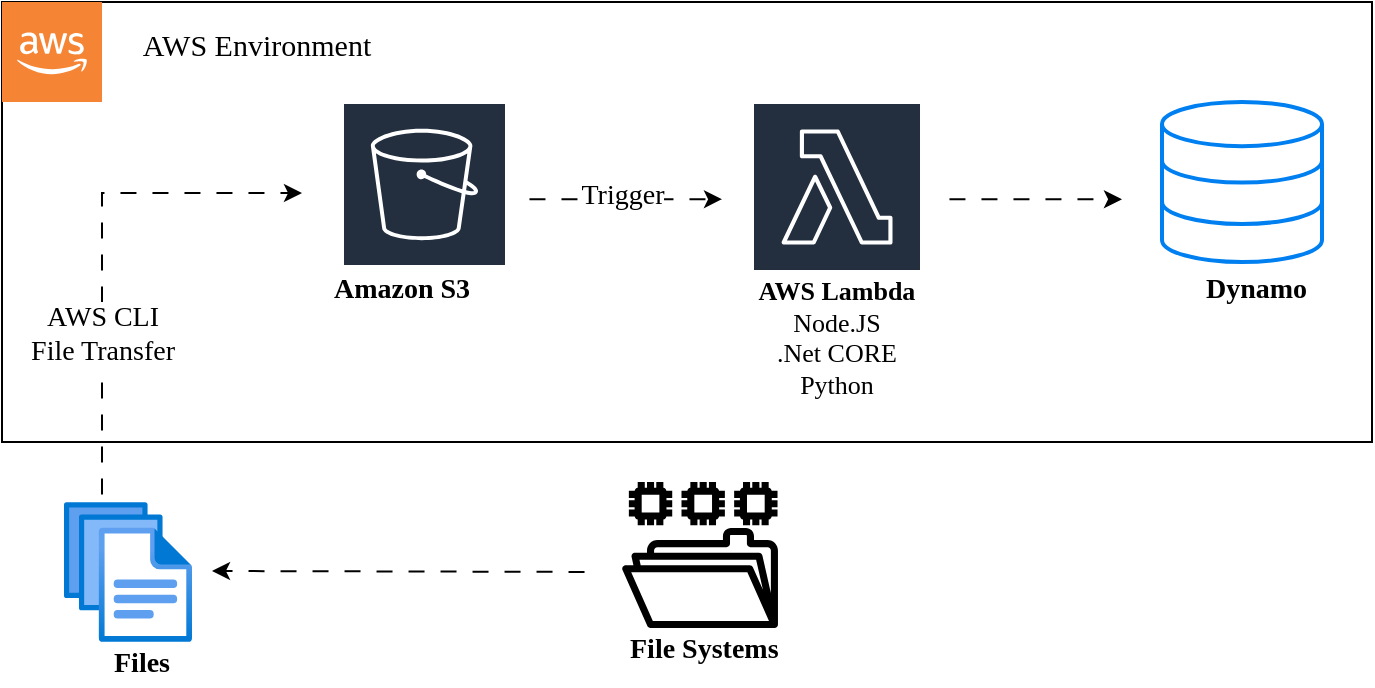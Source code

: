 <mxfile version="28.2.5">
  <diagram name="Page-1" id="aaaa8250-4180-3840-79b5-4cada1eebb92">
    <mxGraphModel dx="1223" dy="781" grid="1" gridSize="10" guides="1" tooltips="1" connect="1" arrows="1" fold="1" page="1" pageScale="1" pageWidth="850" pageHeight="1100" background="none" math="0" shadow="0">
      <root>
        <mxCell id="0" />
        <mxCell id="1" parent="0" />
        <mxCell id="rxPMCwID-vaZJ7fcNi88-3" value="" style="whiteSpace=wrap;html=1;" vertex="1" parent="1">
          <mxGeometry x="50" y="210" width="685" height="220" as="geometry" />
        </mxCell>
        <mxCell id="M_QHoluWBeuM_HqIinLl-28" style="edgeStyle=orthogonalEdgeStyle;rounded=0;orthogonalLoop=1;jettySize=auto;html=1;flowAnimation=1;fontFamily=Times New Roman;fontSize=14;" parent="1" edge="1">
          <mxGeometry relative="1" as="geometry">
            <mxPoint x="410" y="308.6" as="targetPoint" />
            <mxPoint x="310" y="308.6" as="sourcePoint" />
          </mxGeometry>
        </mxCell>
        <mxCell id="dRUmLWO6tAiu00GdCcpR-14" value="&lt;p dir=&quot;auto&quot; style=&quot;white-space: pre-wrap;&quot;&gt;Trigger&lt;/p&gt;" style="edgeLabel;html=1;align=center;verticalAlign=middle;resizable=0;points=[];fontFamily=Times New Roman;fontSize=14;" parent="M_QHoluWBeuM_HqIinLl-28" vertex="1" connectable="0">
          <mxGeometry x="-0.44" y="-1" relative="1" as="geometry">
            <mxPoint x="22" y="-3" as="offset" />
          </mxGeometry>
        </mxCell>
        <mxCell id="M_QHoluWBeuM_HqIinLl-29" style="edgeStyle=orthogonalEdgeStyle;rounded=0;orthogonalLoop=1;jettySize=auto;html=1;flowAnimation=1;fontFamily=Times New Roman;fontSize=14;" parent="1" edge="1">
          <mxGeometry relative="1" as="geometry">
            <mxPoint x="610" y="308.638" as="targetPoint" />
            <mxPoint x="520" y="308.6" as="sourcePoint" />
          </mxGeometry>
        </mxCell>
        <mxCell id="M_QHoluWBeuM_HqIinLl-24" value="" style="endArrow=classic;html=1;rounded=0;flowAnimation=1;fontFamily=Times New Roman;fontSize=14;" parent="1" edge="1">
          <mxGeometry width="50" height="50" relative="1" as="geometry">
            <mxPoint x="345" y="494.98" as="sourcePoint" />
            <mxPoint x="155" y="494.5" as="targetPoint" />
          </mxGeometry>
        </mxCell>
        <mxCell id="M_QHoluWBeuM_HqIinLl-26" style="edgeStyle=orthogonalEdgeStyle;rounded=0;orthogonalLoop=1;jettySize=auto;html=1;entryX=0;entryY=0.5;entryDx=0;entryDy=0;entryPerimeter=0;flowAnimation=1;fontFamily=Times New Roman;fontSize=14;" parent="1" edge="1">
          <mxGeometry relative="1" as="geometry">
            <Array as="points">
              <mxPoint x="100" y="305" />
            </Array>
            <mxPoint x="100" y="460" as="sourcePoint" />
            <mxPoint x="200" y="305.5" as="targetPoint" />
          </mxGeometry>
        </mxCell>
        <mxCell id="M_QHoluWBeuM_HqIinLl-27" value="AWS CLI &#xa;File Transfer" style="edgeLabel;html=1;align=center;verticalAlign=middle;resizable=0;points=[];spacing=-1;spacingTop=-4;fontFamily=Times New Roman;fontSize=14;" parent="M_QHoluWBeuM_HqIinLl-26" vertex="1" connectable="0">
          <mxGeometry x="-0.118" y="-1" relative="1" as="geometry">
            <mxPoint x="-1" y="30" as="offset" />
          </mxGeometry>
        </mxCell>
        <mxCell id="dRUmLWO6tAiu00GdCcpR-6" value="" style="html=1;verticalLabelPosition=bottom;align=center;labelBackgroundColor=#ffffff;verticalAlign=top;strokeWidth=2;strokeColor=#0080F0;shadow=0;dashed=0;shape=mxgraph.ios7.icons.data;fontFamily=Times New Roman;fontSize=14;" parent="1" vertex="1">
          <mxGeometry x="630" y="260" width="80" height="80" as="geometry" />
        </mxCell>
        <mxCell id="dRUmLWO6tAiu00GdCcpR-7" value="File Systems" style="text;whiteSpace=wrap;fontStyle=1;spacing=4;spacingTop=-5;fontFamily=Times New Roman;fontSize=14;" parent="1" vertex="1">
          <mxGeometry x="360" y="522" width="84" height="30" as="geometry" />
        </mxCell>
        <mxCell id="dRUmLWO6tAiu00GdCcpR-8" value="" style="sketch=0;outlineConnect=0;fontColor=#232F3E;gradientColor=none;fillColor=#000000;strokeColor=none;dashed=0;verticalLabelPosition=bottom;verticalAlign=top;align=center;html=1;fontSize=14;fontStyle=0;aspect=fixed;pointerEvents=1;shape=mxgraph.aws4.file_system;fontFamily=Times New Roman;" parent="1" vertex="1">
          <mxGeometry x="360" y="450" width="78" height="73" as="geometry" />
        </mxCell>
        <mxCell id="dRUmLWO6tAiu00GdCcpR-9" value="" style="image;aspect=fixed;html=1;points=[];align=center;fontSize=14;image=img/lib/azure2/general/Files.svg;fontFamily=Times New Roman;" parent="1" vertex="1">
          <mxGeometry x="81" y="460" width="64" height="70" as="geometry" />
        </mxCell>
        <mxCell id="dRUmLWO6tAiu00GdCcpR-10" value="Files" style="text;whiteSpace=wrap;spacing=-2;spacingTop=2;fontStyle=1;fontFamily=Times New Roman;fontSize=14;" parent="1" vertex="1">
          <mxGeometry x="108" y="528" width="36" height="20" as="geometry" />
        </mxCell>
        <mxCell id="dRUmLWO6tAiu00GdCcpR-12" value="" style="sketch=0;outlineConnect=0;fontColor=#232F3E;gradientColor=none;strokeColor=#ffffff;fillColor=#232F3E;dashed=0;verticalLabelPosition=middle;verticalAlign=bottom;align=center;html=1;whiteSpace=wrap;fontSize=14;fontStyle=1;spacing=3;shape=mxgraph.aws4.productIcon;prIcon=mxgraph.aws4.s3;fontFamily=Times New Roman;" parent="1" vertex="1">
          <mxGeometry x="220" y="260" width="82.5" height="71.35" as="geometry" />
        </mxCell>
        <mxCell id="dRUmLWO6tAiu00GdCcpR-13" value="Amazon S3" style="text;whiteSpace=wrap;html=1;fontStyle=1;align=center;fontFamily=Times New Roman;fontSize=14;" parent="1" vertex="1">
          <mxGeometry x="210" y="339.1" width="80" height="30" as="geometry" />
        </mxCell>
        <mxCell id="dRUmLWO6tAiu00GdCcpR-15" value="" style="sketch=0;outlineConnect=0;fontColor=#232F3E;gradientColor=none;strokeColor=#ffffff;fillColor=#232F3E;dashed=0;verticalLabelPosition=middle;verticalAlign=bottom;align=center;html=1;whiteSpace=wrap;fontSize=14;fontStyle=1;spacing=3;shape=mxgraph.aws4.productIcon;prIcon=mxgraph.aws4.lambda;fontFamily=Times New Roman;" parent="1" vertex="1">
          <mxGeometry x="425" y="260" width="85" height="90" as="geometry" />
        </mxCell>
        <mxCell id="dRUmLWO6tAiu00GdCcpR-16" value="&lt;b&gt;AWS Lambda&lt;br&gt;&lt;/b&gt;Node.JS&lt;br&gt;.Net CORE&lt;br&gt;Python" style="text;whiteSpace=wrap;html=1;align=center;fontFamily=Times New Roman;fontSize=13;" parent="1" vertex="1">
          <mxGeometry x="420" y="340" width="95" height="76.35" as="geometry" />
        </mxCell>
        <mxCell id="dRUmLWO6tAiu00GdCcpR-17" value="Dynamo" style="text;whiteSpace=wrap;html=1;fontStyle=1;fontFamily=Times New Roman;fontSize=14;" parent="1" vertex="1">
          <mxGeometry x="650" y="339.1" width="50" height="30" as="geometry" />
        </mxCell>
        <mxCell id="rxPMCwID-vaZJ7fcNi88-4" value="" style="outlineConnect=0;dashed=0;verticalLabelPosition=bottom;verticalAlign=top;align=center;html=1;shape=mxgraph.aws3.cloud_2;fillColor=#F58534;gradientColor=none;" vertex="1" parent="1">
          <mxGeometry x="50" y="210" width="50" height="50" as="geometry" />
        </mxCell>
        <mxCell id="rxPMCwID-vaZJ7fcNi88-5" value="&lt;font style=&quot;font-size: 15px;&quot; face=&quot;Verdana&quot;&gt;AWS Environment&lt;/font&gt;" style="text;html=1;align=center;verticalAlign=middle;resizable=0;points=[];autosize=1;strokeColor=none;fillColor=none;" vertex="1" parent="1">
          <mxGeometry x="97" y="216" width="160" height="30" as="geometry" />
        </mxCell>
      </root>
    </mxGraphModel>
  </diagram>
</mxfile>
